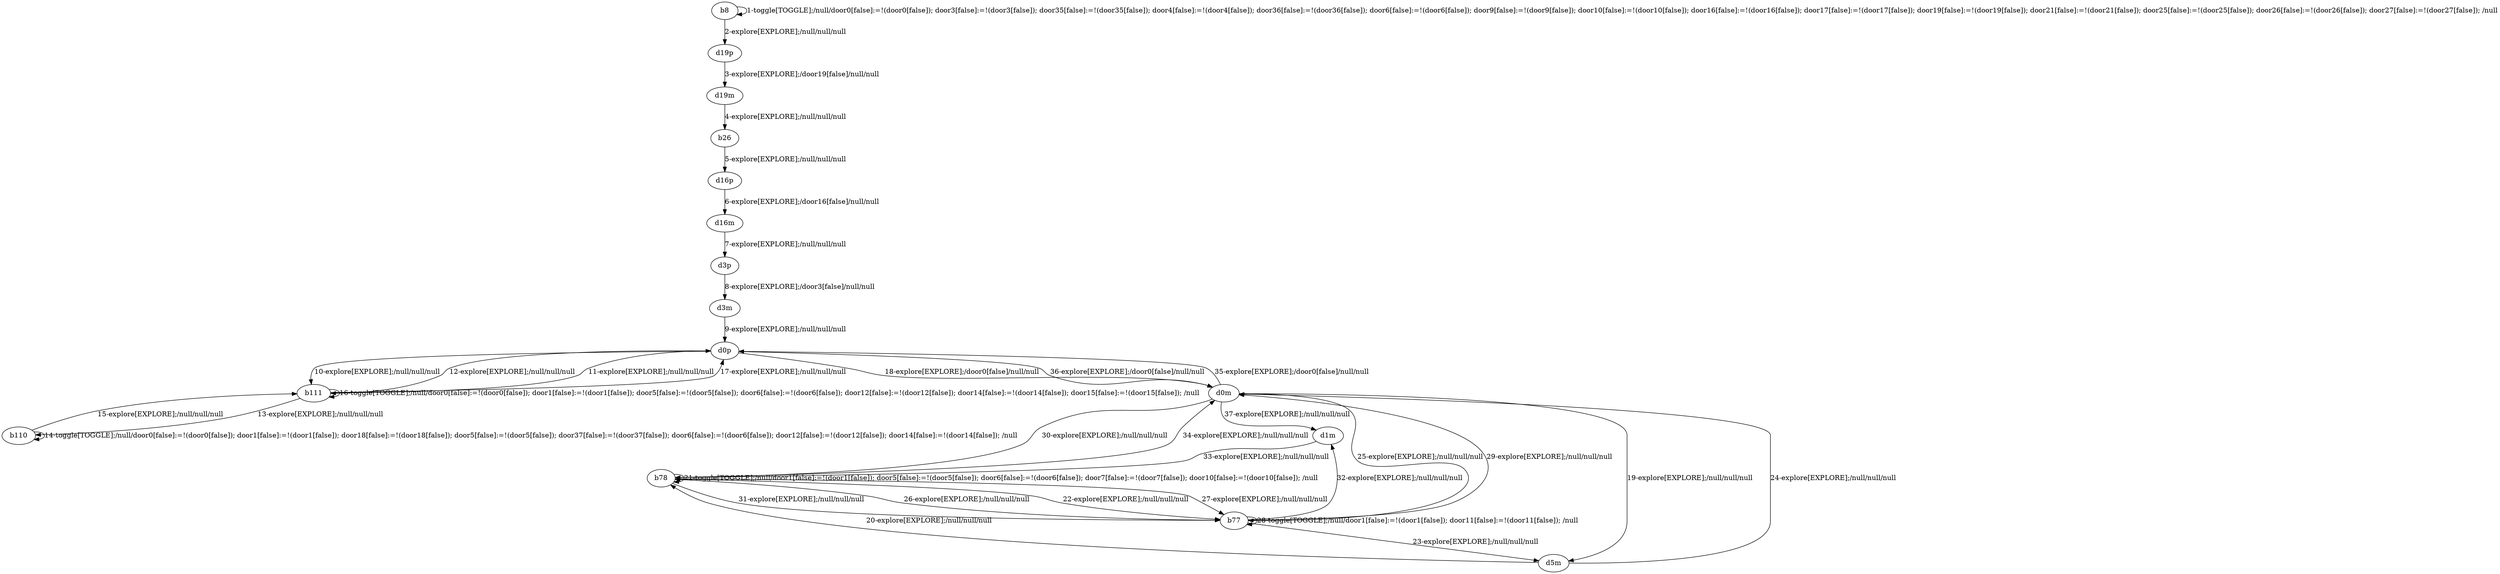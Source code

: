 # Total number of goals covered by this test: 3
# d0p --> b111
# b77 --> d1m
# d0m --> d0p

digraph g {
"b8" -> "b8" [label = "1-toggle[TOGGLE];/null/door0[false]:=!(door0[false]); door3[false]:=!(door3[false]); door35[false]:=!(door35[false]); door4[false]:=!(door4[false]); door36[false]:=!(door36[false]); door6[false]:=!(door6[false]); door9[false]:=!(door9[false]); door10[false]:=!(door10[false]); door16[false]:=!(door16[false]); door17[false]:=!(door17[false]); door19[false]:=!(door19[false]); door21[false]:=!(door21[false]); door25[false]:=!(door25[false]); door26[false]:=!(door26[false]); door27[false]:=!(door27[false]); /null"];
"b8" -> "d19p" [label = "2-explore[EXPLORE];/null/null/null"];
"d19p" -> "d19m" [label = "3-explore[EXPLORE];/door19[false]/null/null"];
"d19m" -> "b26" [label = "4-explore[EXPLORE];/null/null/null"];
"b26" -> "d16p" [label = "5-explore[EXPLORE];/null/null/null"];
"d16p" -> "d16m" [label = "6-explore[EXPLORE];/door16[false]/null/null"];
"d16m" -> "d3p" [label = "7-explore[EXPLORE];/null/null/null"];
"d3p" -> "d3m" [label = "8-explore[EXPLORE];/door3[false]/null/null"];
"d3m" -> "d0p" [label = "9-explore[EXPLORE];/null/null/null"];
"d0p" -> "b111" [label = "10-explore[EXPLORE];/null/null/null"];
"b111" -> "d0p" [label = "11-explore[EXPLORE];/null/null/null"];
"d0p" -> "b111" [label = "12-explore[EXPLORE];/null/null/null"];
"b111" -> "b110" [label = "13-explore[EXPLORE];/null/null/null"];
"b110" -> "b110" [label = "14-toggle[TOGGLE];/null/door0[false]:=!(door0[false]); door1[false]:=!(door1[false]); door18[false]:=!(door18[false]); door5[false]:=!(door5[false]); door37[false]:=!(door37[false]); door6[false]:=!(door6[false]); door12[false]:=!(door12[false]); door14[false]:=!(door14[false]); /null"];
"b110" -> "b111" [label = "15-explore[EXPLORE];/null/null/null"];
"b111" -> "b111" [label = "16-toggle[TOGGLE];/null/door0[false]:=!(door0[false]); door1[false]:=!(door1[false]); door5[false]:=!(door5[false]); door6[false]:=!(door6[false]); door12[false]:=!(door12[false]); door14[false]:=!(door14[false]); door15[false]:=!(door15[false]); /null"];
"b111" -> "d0p" [label = "17-explore[EXPLORE];/null/null/null"];
"d0p" -> "d0m" [label = "18-explore[EXPLORE];/door0[false]/null/null"];
"d0m" -> "d5m" [label = "19-explore[EXPLORE];/null/null/null"];
"d5m" -> "b78" [label = "20-explore[EXPLORE];/null/null/null"];
"b78" -> "b78" [label = "21-toggle[TOGGLE];/null/door1[false]:=!(door1[false]); door5[false]:=!(door5[false]); door6[false]:=!(door6[false]); door7[false]:=!(door7[false]); door10[false]:=!(door10[false]); /null"];
"b78" -> "b77" [label = "22-explore[EXPLORE];/null/null/null"];
"b77" -> "d5m" [label = "23-explore[EXPLORE];/null/null/null"];
"d5m" -> "d0m" [label = "24-explore[EXPLORE];/null/null/null"];
"d0m" -> "b77" [label = "25-explore[EXPLORE];/null/null/null"];
"b77" -> "b78" [label = "26-explore[EXPLORE];/null/null/null"];
"b78" -> "b77" [label = "27-explore[EXPLORE];/null/null/null"];
"b77" -> "b77" [label = "28-toggle[TOGGLE];/null/door1[false]:=!(door1[false]); door11[false]:=!(door11[false]); /null"];
"b77" -> "d0m" [label = "29-explore[EXPLORE];/null/null/null"];
"d0m" -> "b78" [label = "30-explore[EXPLORE];/null/null/null"];
"b78" -> "b77" [label = "31-explore[EXPLORE];/null/null/null"];
"b77" -> "d1m" [label = "32-explore[EXPLORE];/null/null/null"];
"d1m" -> "b78" [label = "33-explore[EXPLORE];/null/null/null"];
"b78" -> "d0m" [label = "34-explore[EXPLORE];/null/null/null"];
"d0m" -> "d0p" [label = "35-explore[EXPLORE];/door0[false]/null/null"];
"d0p" -> "d0m" [label = "36-explore[EXPLORE];/door0[false]/null/null"];
"d0m" -> "d1m" [label = "37-explore[EXPLORE];/null/null/null"];
}